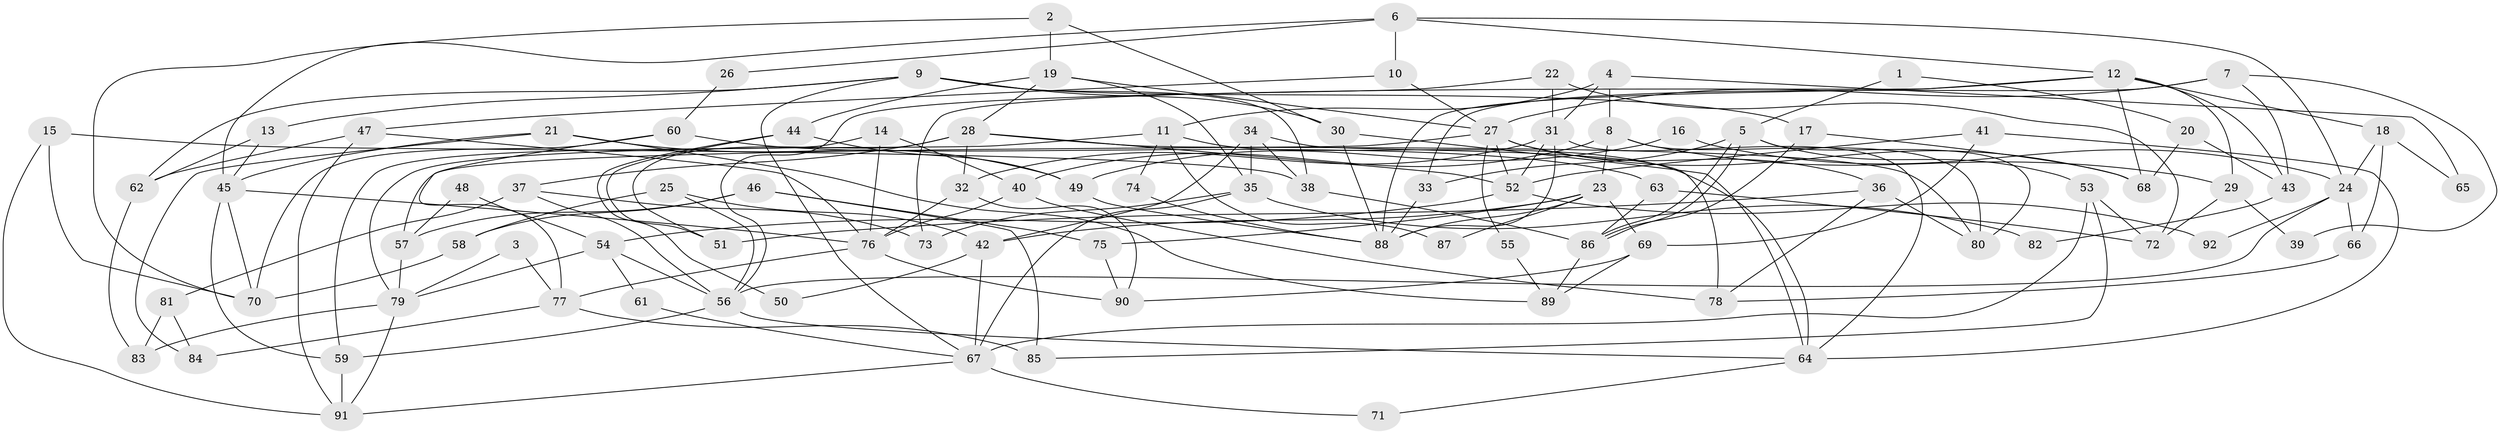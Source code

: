 // Generated by graph-tools (version 1.1) at 2025/51/03/09/25 04:51:43]
// undirected, 92 vertices, 184 edges
graph export_dot {
graph [start="1"]
  node [color=gray90,style=filled];
  1;
  2;
  3;
  4;
  5;
  6;
  7;
  8;
  9;
  10;
  11;
  12;
  13;
  14;
  15;
  16;
  17;
  18;
  19;
  20;
  21;
  22;
  23;
  24;
  25;
  26;
  27;
  28;
  29;
  30;
  31;
  32;
  33;
  34;
  35;
  36;
  37;
  38;
  39;
  40;
  41;
  42;
  43;
  44;
  45;
  46;
  47;
  48;
  49;
  50;
  51;
  52;
  53;
  54;
  55;
  56;
  57;
  58;
  59;
  60;
  61;
  62;
  63;
  64;
  65;
  66;
  67;
  68;
  69;
  70;
  71;
  72;
  73;
  74;
  75;
  76;
  77;
  78;
  79;
  80;
  81;
  82;
  83;
  84;
  85;
  86;
  87;
  88;
  89;
  90;
  91;
  92;
  1 -- 20;
  1 -- 5;
  2 -- 19;
  2 -- 30;
  2 -- 70;
  3 -- 79;
  3 -- 77;
  4 -- 11;
  4 -- 31;
  4 -- 8;
  4 -- 65;
  5 -- 86;
  5 -- 86;
  5 -- 53;
  5 -- 33;
  5 -- 80;
  6 -- 12;
  6 -- 10;
  6 -- 24;
  6 -- 26;
  6 -- 45;
  7 -- 27;
  7 -- 33;
  7 -- 39;
  7 -- 43;
  8 -- 23;
  8 -- 29;
  8 -- 40;
  8 -- 80;
  9 -- 67;
  9 -- 13;
  9 -- 17;
  9 -- 30;
  9 -- 38;
  9 -- 62;
  10 -- 27;
  10 -- 47;
  11 -- 64;
  11 -- 79;
  11 -- 74;
  11 -- 87;
  12 -- 68;
  12 -- 88;
  12 -- 18;
  12 -- 29;
  12 -- 43;
  12 -- 73;
  13 -- 62;
  13 -- 45;
  14 -- 59;
  14 -- 76;
  14 -- 40;
  15 -- 70;
  15 -- 38;
  15 -- 91;
  16 -- 49;
  16 -- 24;
  17 -- 86;
  17 -- 68;
  18 -- 24;
  18 -- 65;
  18 -- 66;
  19 -- 28;
  19 -- 35;
  19 -- 27;
  19 -- 44;
  20 -- 43;
  20 -- 68;
  21 -- 89;
  21 -- 45;
  21 -- 49;
  21 -- 84;
  22 -- 31;
  22 -- 56;
  22 -- 72;
  23 -- 69;
  23 -- 88;
  23 -- 42;
  23 -- 75;
  23 -- 87;
  24 -- 66;
  24 -- 56;
  24 -- 92;
  25 -- 42;
  25 -- 56;
  25 -- 58;
  26 -- 60;
  27 -- 52;
  27 -- 36;
  27 -- 55;
  27 -- 57;
  27 -- 68;
  28 -- 80;
  28 -- 51;
  28 -- 32;
  28 -- 37;
  28 -- 52;
  29 -- 39;
  29 -- 72;
  30 -- 64;
  30 -- 88;
  31 -- 52;
  31 -- 32;
  31 -- 64;
  31 -- 88;
  32 -- 76;
  32 -- 90;
  33 -- 88;
  34 -- 78;
  34 -- 35;
  34 -- 38;
  34 -- 42;
  35 -- 67;
  35 -- 73;
  35 -- 82;
  36 -- 80;
  36 -- 51;
  36 -- 78;
  37 -- 81;
  37 -- 56;
  37 -- 73;
  38 -- 86;
  40 -- 76;
  40 -- 78;
  41 -- 52;
  41 -- 64;
  41 -- 69;
  42 -- 50;
  42 -- 67;
  43 -- 82;
  44 -- 49;
  44 -- 50;
  44 -- 51;
  45 -- 59;
  45 -- 70;
  45 -- 76;
  46 -- 58;
  46 -- 75;
  46 -- 57;
  46 -- 85;
  47 -- 91;
  47 -- 76;
  47 -- 62;
  48 -- 57;
  48 -- 54;
  49 -- 88;
  52 -- 54;
  52 -- 92;
  53 -- 72;
  53 -- 85;
  53 -- 67;
  54 -- 56;
  54 -- 79;
  54 -- 61;
  55 -- 89;
  56 -- 59;
  56 -- 64;
  57 -- 79;
  58 -- 70;
  59 -- 91;
  60 -- 63;
  60 -- 70;
  60 -- 77;
  61 -- 67;
  62 -- 83;
  63 -- 86;
  63 -- 72;
  64 -- 71;
  66 -- 78;
  67 -- 71;
  67 -- 91;
  69 -- 90;
  69 -- 89;
  74 -- 88;
  75 -- 90;
  76 -- 77;
  76 -- 90;
  77 -- 84;
  77 -- 85;
  79 -- 91;
  79 -- 83;
  81 -- 84;
  81 -- 83;
  86 -- 89;
}
